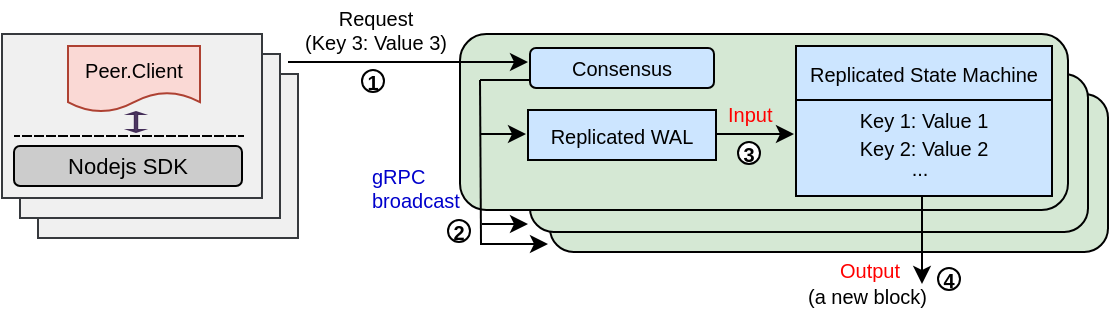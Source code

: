 <mxfile version="20.2.3" type="device"><diagram id="aW8BC6xyf7XYzy20FpQa" name="Page-1"><mxGraphModel dx="700" dy="445" grid="1" gridSize="10" guides="1" tooltips="1" connect="1" arrows="1" fold="1" page="1" pageScale="1" pageWidth="827" pageHeight="1169" math="0" shadow="0"><root><mxCell id="0"/><mxCell id="1" parent="0"/><mxCell id="qKfENgX-lE7Lz8fzQS4i-67" value="" style="rounded=1;whiteSpace=wrap;html=1;fillColor=#D5E8D4;" parent="1" vertex="1"><mxGeometry x="354" y="296" width="279" height="79" as="geometry"/></mxCell><mxCell id="qKfENgX-lE7Lz8fzQS4i-65" value="" style="rounded=1;whiteSpace=wrap;html=1;fillColor=#D5E8D4;" parent="1" vertex="1"><mxGeometry x="344" y="286" width="279" height="79" as="geometry"/></mxCell><mxCell id="qKfENgX-lE7Lz8fzQS4i-13" value="" style="rounded=0;whiteSpace=wrap;html=1;fillColor=#F0F0F0;strokeColor=#36393d;" parent="1" vertex="1"><mxGeometry x="98" y="286" width="130" height="82" as="geometry"/></mxCell><mxCell id="qKfENgX-lE7Lz8fzQS4i-1" value="" style="rounded=0;whiteSpace=wrap;html=1;fillColor=#F0F0F0;strokeColor=#36393d;" parent="1" vertex="1"><mxGeometry x="89" y="276" width="130" height="82" as="geometry"/></mxCell><mxCell id="qKfENgX-lE7Lz8fzQS4i-7" value="" style="rounded=0;whiteSpace=wrap;html=1;fillColor=#F0F0F0;strokeColor=#36393d;" parent="1" vertex="1"><mxGeometry x="80" y="266" width="130" height="82" as="geometry"/></mxCell><mxCell id="qKfENgX-lE7Lz8fzQS4i-8" value="Nodejs SDK" style="rounded=1;whiteSpace=wrap;html=1;fontSize=11;fillColor=#CCCCCC;strokeColor=#000000;" parent="1" vertex="1"><mxGeometry x="86" y="322" width="114" height="20" as="geometry"/></mxCell><mxCell id="qKfENgX-lE7Lz8fzQS4i-9" value="" style="endArrow=none;dashed=1;html=1;rounded=0;fontColor=#000000;shape=link;sketch=0;width=0;" parent="1" edge="1"><mxGeometry width="50" height="50" relative="1" as="geometry"><mxPoint x="201" y="317.0" as="sourcePoint"/><mxPoint x="86" y="317.0" as="targetPoint"/></mxGeometry></mxCell><mxCell id="qKfENgX-lE7Lz8fzQS4i-10" value="" style="html=1;shadow=0;dashed=0;align=center;verticalAlign=middle;shape=mxgraph.arrows2.twoWayArrow;dy=0.8;dx=1.0;fontColor=#ffffff;strokeColor=#432D57;fillColor=#76608a;direction=south;" parent="1" vertex="1"><mxGeometry x="144" y="305" width="6" height="10" as="geometry"/></mxCell><mxCell id="qKfENgX-lE7Lz8fzQS4i-11" value="&lt;font style=&quot;font-size: 10px;&quot;&gt;Peer.Client&lt;/font&gt;" style="shape=document;whiteSpace=wrap;html=1;boundedLbl=1;fillColor=#fad9d5;strokeColor=#ae4132;" parent="1" vertex="1"><mxGeometry x="113" y="272" width="66" height="33" as="geometry"/></mxCell><mxCell id="qKfENgX-lE7Lz8fzQS4i-15" value="" style="rounded=1;whiteSpace=wrap;html=1;fillColor=#D5E8D4;shadow=0;" parent="1" vertex="1"><mxGeometry x="309" y="266" width="304" height="88" as="geometry"/></mxCell><mxCell id="qKfENgX-lE7Lz8fzQS4i-41" value="&lt;font style=&quot;font-size: 10px;&quot;&gt;Consensus&lt;/font&gt;" style="rounded=1;whiteSpace=wrap;html=1;fillColor=#CCE5FF;strokeColor=#000000;" parent="1" vertex="1"><mxGeometry x="344" y="273" width="92" height="20" as="geometry"/></mxCell><mxCell id="qKfENgX-lE7Lz8fzQS4i-42" value="&lt;font style=&quot;font-size: 10px;&quot;&gt;Replicated WAL&lt;/font&gt;" style="rounded=0;whiteSpace=wrap;html=1;fillColor=#CCE5FF;strokeColor=#000000;" parent="1" vertex="1"><mxGeometry x="343" y="304" width="94" height="25" as="geometry"/></mxCell><mxCell id="qKfENgX-lE7Lz8fzQS4i-47" value="&lt;font style=&quot;font-size: 10px;&quot;&gt;Replicated State Machine&lt;/font&gt;" style="rounded=0;whiteSpace=wrap;html=1;fillColor=#CCE5FF;strokeColor=#000000;" parent="1" vertex="1"><mxGeometry x="477" y="272" width="128" height="27" as="geometry"/></mxCell><mxCell id="qKfENgX-lE7Lz8fzQS4i-48" value="&lt;font style=&quot;font-size: 10px;&quot;&gt;Key 1: Value 1&lt;br&gt;Key 2: Value 2&lt;br&gt;&lt;br&gt;&lt;/font&gt;" style="rounded=0;whiteSpace=wrap;html=1;fillColor=#CCE5FF;strokeColor=#000000;" parent="1" vertex="1"><mxGeometry x="477" y="299" width="128" height="48" as="geometry"/></mxCell><mxCell id="qKfENgX-lE7Lz8fzQS4i-56" value="" style="endArrow=none;html=1;rounded=0;fontSize=10;curved=1;" parent="1" edge="1"><mxGeometry width="50" height="50" relative="1" as="geometry"><mxPoint x="319" y="289" as="sourcePoint"/><mxPoint x="344" y="289" as="targetPoint"/></mxGeometry></mxCell><mxCell id="qKfENgX-lE7Lz8fzQS4i-57" value="" style="endArrow=none;html=1;rounded=0;fontSize=10;curved=1;" parent="1" edge="1"><mxGeometry width="50" height="50" relative="1" as="geometry"><mxPoint x="319.5" y="371" as="sourcePoint"/><mxPoint x="319" y="289" as="targetPoint"/></mxGeometry></mxCell><mxCell id="qKfENgX-lE7Lz8fzQS4i-58" value="" style="endArrow=classic;html=1;rounded=0;fontSize=10;curved=1;" parent="1" edge="1"><mxGeometry width="50" height="50" relative="1" as="geometry"><mxPoint x="319" y="316" as="sourcePoint"/><mxPoint x="342" y="316" as="targetPoint"/></mxGeometry></mxCell><mxCell id="qKfENgX-lE7Lz8fzQS4i-59" value="" style="endArrow=classic;html=1;rounded=0;fontSize=10;curved=1;" parent="1" edge="1"><mxGeometry width="50" height="50" relative="1" as="geometry"><mxPoint x="437" y="316" as="sourcePoint"/><mxPoint x="476" y="316" as="targetPoint"/></mxGeometry></mxCell><mxCell id="qKfENgX-lE7Lz8fzQS4i-60" value="Input" style="text;strokeColor=none;fillColor=none;align=left;verticalAlign=middle;spacingLeft=4;spacingRight=4;overflow=hidden;points=[[0,0.5],[1,0.5]];portConstraint=eastwest;rotatable=0;fontSize=10;fontColor=#FF0000;" parent="1" vertex="1"><mxGeometry x="437" y="291" width="80" height="30" as="geometry"/></mxCell><mxCell id="qKfENgX-lE7Lz8fzQS4i-61" value="" style="endArrow=classic;html=1;rounded=0;fontSize=10;curved=1;" parent="1" edge="1"><mxGeometry width="50" height="50" relative="1" as="geometry"><mxPoint x="223" y="280" as="sourcePoint"/><mxPoint x="343" y="280" as="targetPoint"/></mxGeometry></mxCell><mxCell id="qKfENgX-lE7Lz8fzQS4i-62" value="1" style="ellipse;whiteSpace=wrap;html=1;aspect=fixed;fontSize=10;strokeColor=#000000;fillColor=#FFFFFF;fontStyle=1" parent="1" vertex="1"><mxGeometry x="260" y="284" width="11" height="11" as="geometry"/></mxCell><mxCell id="qKfENgX-lE7Lz8fzQS4i-66" value="" style="endArrow=classic;html=1;rounded=0;fontSize=10;curved=1;" parent="1" edge="1"><mxGeometry width="50" height="50" relative="1" as="geometry"><mxPoint x="320" y="361" as="sourcePoint"/><mxPoint x="343.0" y="361" as="targetPoint"/></mxGeometry></mxCell><mxCell id="qKfENgX-lE7Lz8fzQS4i-69" value="" style="endArrow=classic;html=1;rounded=0;fontSize=10;curved=1;" parent="1" edge="1"><mxGeometry width="50" height="50" relative="1" as="geometry"><mxPoint x="319" y="371" as="sourcePoint"/><mxPoint x="353.0" y="371" as="targetPoint"/></mxGeometry></mxCell><mxCell id="qKfENgX-lE7Lz8fzQS4i-71" value="2" style="ellipse;whiteSpace=wrap;html=1;aspect=fixed;fontSize=10;strokeColor=#000000;fillColor=#FFFFFF;fontStyle=1" parent="1" vertex="1"><mxGeometry x="303" y="359" width="11" height="11" as="geometry"/></mxCell><mxCell id="qKfENgX-lE7Lz8fzQS4i-72" value="3" style="ellipse;whiteSpace=wrap;html=1;aspect=fixed;fontSize=10;strokeColor=#000000;fillColor=#FFFFFF;fontStyle=1" parent="1" vertex="1"><mxGeometry x="448" y="320" width="11" height="11" as="geometry"/></mxCell><mxCell id="qKfENgX-lE7Lz8fzQS4i-73" value="&lt;font color=&quot;#000000&quot;&gt;Request &lt;br&gt;(Key 3: Value 3)&lt;/font&gt;" style="text;html=1;strokeColor=none;fillColor=none;align=center;verticalAlign=middle;whiteSpace=wrap;rounded=0;shadow=0;fontSize=10;fontColor=#0000CC;" parent="1" vertex="1"><mxGeometry x="227" y="249" width="80" height="30" as="geometry"/></mxCell><mxCell id="qKfENgX-lE7Lz8fzQS4i-74" value="" style="endArrow=classic;html=1;rounded=0;fontSize=10;fontColor=#000000;curved=1;" parent="1" edge="1"><mxGeometry width="50" height="50" relative="1" as="geometry"><mxPoint x="540" y="347" as="sourcePoint"/><mxPoint x="540" y="391" as="targetPoint"/></mxGeometry></mxCell><mxCell id="qKfENgX-lE7Lz8fzQS4i-75" value="4" style="ellipse;whiteSpace=wrap;html=1;aspect=fixed;fontSize=10;strokeColor=#000000;fillColor=#FFFFFF;fontStyle=1" parent="1" vertex="1"><mxGeometry x="548" y="383" width="11" height="11" as="geometry"/></mxCell><mxCell id="qKfENgX-lE7Lz8fzQS4i-76" value="Output" style="text;strokeColor=none;fillColor=none;align=left;verticalAlign=middle;spacingLeft=4;spacingRight=4;overflow=hidden;points=[[0,0.5],[1,0.5]];portConstraint=eastwest;rotatable=0;fontSize=10;fontColor=#FF0000;" parent="1" vertex="1"><mxGeometry x="493" y="369" width="105" height="30" as="geometry"/></mxCell><mxCell id="qKfENgX-lE7Lz8fzQS4i-77" value="gRPC &#10;broadcast" style="text;strokeColor=none;fillColor=none;align=left;verticalAlign=middle;spacingLeft=4;spacingRight=4;overflow=hidden;points=[[0,0.5],[1,0.5]];portConstraint=eastwest;rotatable=0;fontSize=10;fontColor=#0000CC;" parent="1" vertex="1"><mxGeometry x="259" y="328" width="88" height="30" as="geometry"/></mxCell><mxCell id="qKfENgX-lE7Lz8fzQS4i-78" value="(a new block)" style="text;strokeColor=none;fillColor=none;align=left;verticalAlign=middle;spacingLeft=4;spacingRight=4;overflow=hidden;points=[[0,0.5],[1,0.5]];portConstraint=eastwest;rotatable=0;fontSize=10;fontColor=#000000;" parent="1" vertex="1"><mxGeometry x="477" y="382" width="123" height="30" as="geometry"/></mxCell><mxCell id="WrlQomgTkeNxid4oXuMk-1" value="&lt;font style=&quot;font-size: 10px;&quot;&gt;...&lt;/font&gt;" style="text;html=1;strokeColor=none;fillColor=none;align=center;verticalAlign=middle;whiteSpace=wrap;rounded=0;" vertex="1" parent="1"><mxGeometry x="509" y="318" width="60" height="30" as="geometry"/></mxCell></root></mxGraphModel></diagram></mxfile>